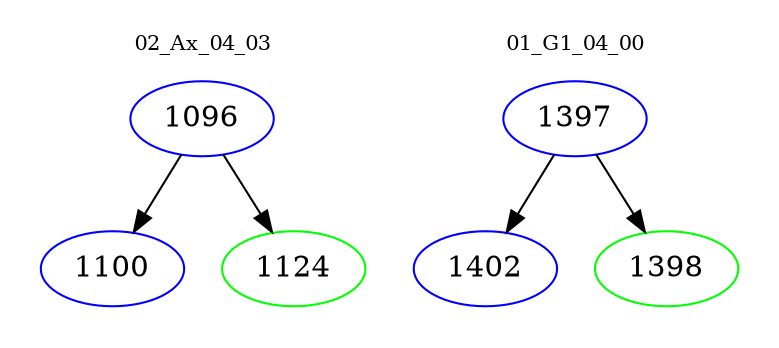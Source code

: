 digraph{
subgraph cluster_0 {
color = white
label = "02_Ax_04_03";
fontsize=10;
T0_1096 [label="1096", color="blue"]
T0_1096 -> T0_1100 [color="black"]
T0_1100 [label="1100", color="blue"]
T0_1096 -> T0_1124 [color="black"]
T0_1124 [label="1124", color="green"]
}
subgraph cluster_1 {
color = white
label = "01_G1_04_00";
fontsize=10;
T1_1397 [label="1397", color="blue"]
T1_1397 -> T1_1402 [color="black"]
T1_1402 [label="1402", color="blue"]
T1_1397 -> T1_1398 [color="black"]
T1_1398 [label="1398", color="green"]
}
}
